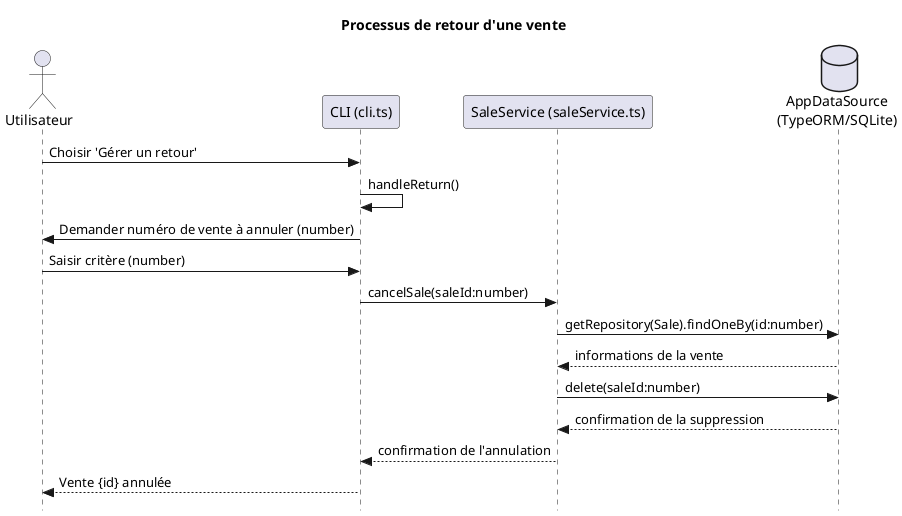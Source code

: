 @startuml

skinparam style strictuml

title Processus de retour d'une vente
actor Utilisateur
participant "CLI (cli.ts)" as CLI
participant "SaleService (saleService.ts)" as SaleService
database "AppDataSource\n(TypeORM/SQLite)" as Database

Utilisateur -> CLI : Choisir 'Gérer un retour'
CLI -> CLI : handleReturn()
CLI -> Utilisateur : Demander numéro de vente à annuler (number)
Utilisateur -> CLI : Saisir critère (number)
CLI -> SaleService : cancelSale(saleId:number)
SaleService -> Database : getRepository(Sale).findOneBy(id:number)
Database --> SaleService : informations de la vente
SaleService -> Database : delete(saleId:number)
Database --> SaleService : confirmation de la suppression
SaleService --> CLI : confirmation de l'annulation
CLI --> Utilisateur : Vente {id} annulée

@enduml